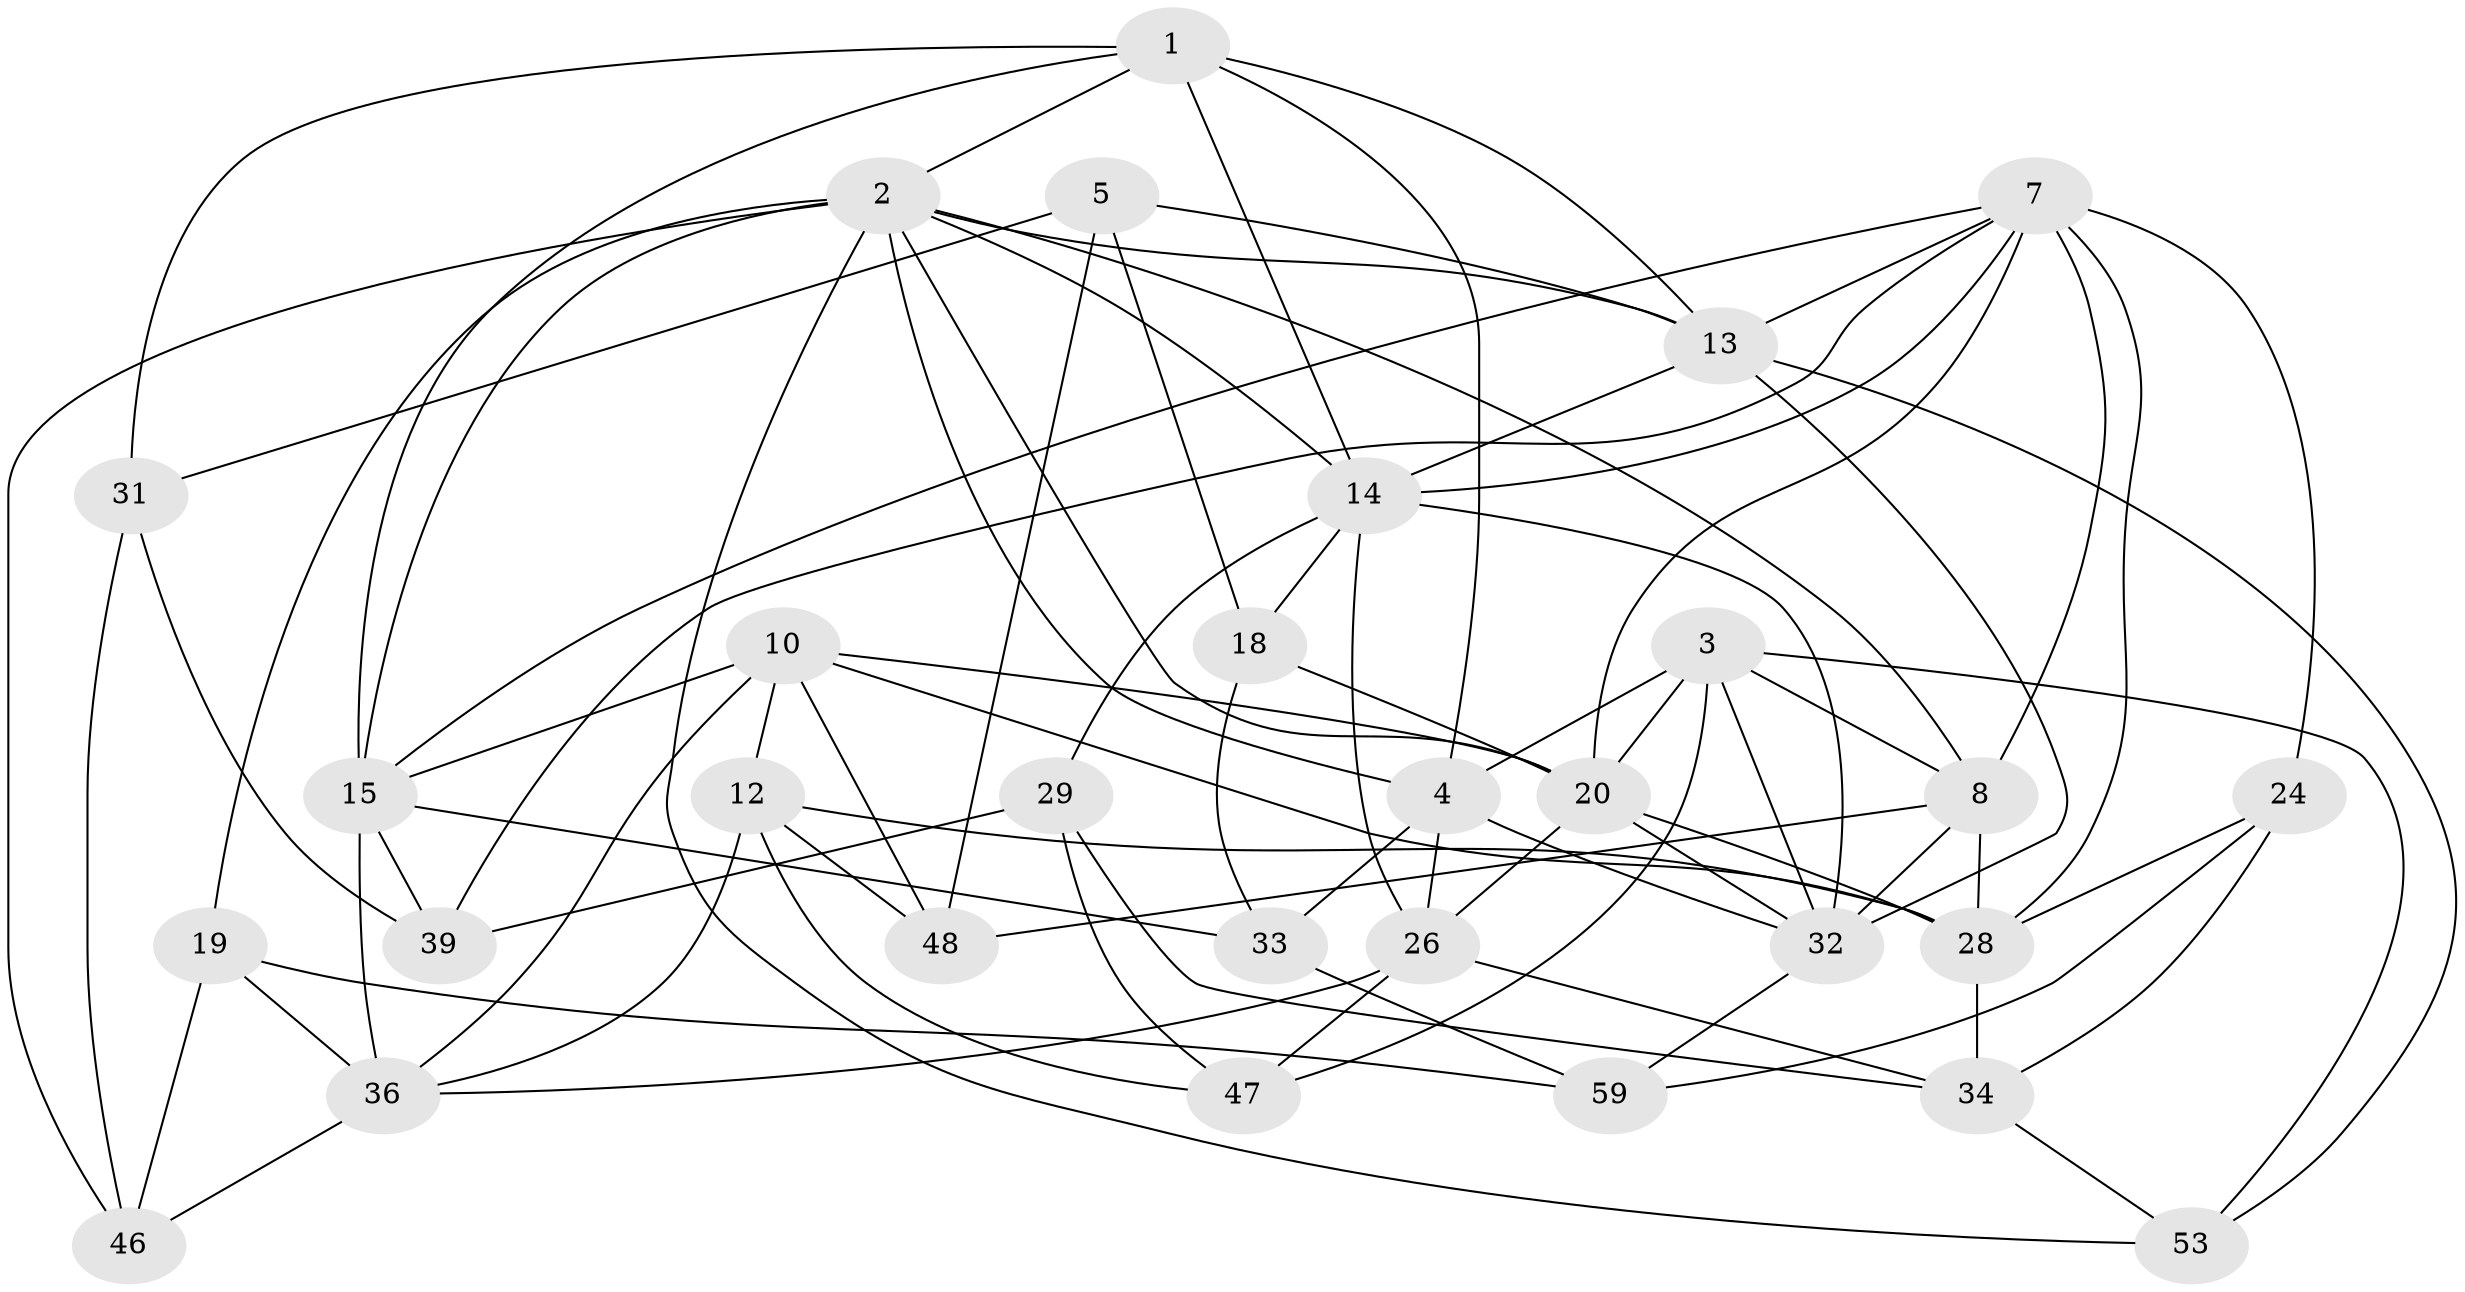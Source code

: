// original degree distribution, {4: 1.0}
// Generated by graph-tools (version 1.1) at 2025/20/03/04/25 18:20:56]
// undirected, 30 vertices, 83 edges
graph export_dot {
graph [start="1"]
  node [color=gray90,style=filled];
  1 [super="+50"];
  2 [super="+44+11+21"];
  3 [super="+6"];
  4 [super="+17"];
  5;
  7 [super="+38"];
  8 [super="+9"];
  10 [super="+41"];
  12 [super="+43"];
  13 [super="+25+22"];
  14 [super="+16"];
  15 [super="+27+57"];
  18;
  19;
  20 [super="+49"];
  24;
  26 [super="+54"];
  28 [super="+60+52"];
  29;
  31;
  32 [super="+40+55"];
  33;
  34 [super="+37"];
  36 [super="+51+56"];
  39;
  46;
  47;
  48;
  53;
  59;
  1 -- 4;
  1 -- 31;
  1 -- 13;
  1 -- 15;
  1 -- 2;
  1 -- 14;
  2 -- 13;
  2 -- 53;
  2 -- 20;
  2 -- 8;
  2 -- 46;
  2 -- 19;
  2 -- 4;
  2 -- 15;
  2 -- 14;
  3 -- 47;
  3 -- 8;
  3 -- 32;
  3 -- 4;
  3 -- 20;
  3 -- 53;
  4 -- 33;
  4 -- 26;
  4 -- 32;
  5 -- 31;
  5 -- 18;
  5 -- 48;
  5 -- 13;
  7 -- 24;
  7 -- 13;
  7 -- 28;
  7 -- 20;
  7 -- 39;
  7 -- 8;
  7 -- 14;
  7 -- 15;
  8 -- 48;
  8 -- 28;
  8 -- 32;
  10 -- 48;
  10 -- 15;
  10 -- 28;
  10 -- 36;
  10 -- 20;
  10 -- 12;
  12 -- 48;
  12 -- 28;
  12 -- 36 [weight=2];
  12 -- 47;
  13 -- 32 [weight=2];
  13 -- 53;
  13 -- 14;
  14 -- 29;
  14 -- 32;
  14 -- 18;
  14 -- 26;
  15 -- 39;
  15 -- 33;
  15 -- 36 [weight=2];
  18 -- 20;
  18 -- 33;
  19 -- 59;
  19 -- 36;
  19 -- 46;
  20 -- 28;
  20 -- 26;
  20 -- 32;
  24 -- 28;
  24 -- 59;
  24 -- 34;
  26 -- 47;
  26 -- 34;
  26 -- 36;
  28 -- 34 [weight=2];
  29 -- 47;
  29 -- 39;
  29 -- 34;
  31 -- 46;
  31 -- 39;
  32 -- 59;
  33 -- 59;
  34 -- 53;
  36 -- 46;
}
